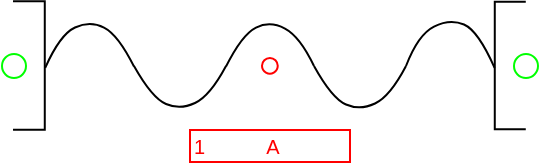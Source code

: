 <mxfile compressed="false" version="20.3.0" type="device">
  <diagram name="ND0001" id="MFOYhhMmj8T_fKkgA4PG">
    <mxGraphModel dx="563" dy="337" grid="1" gridSize="2" guides="1" tooltips="1" connect="1" arrows="1" fold="1" page="1" pageScale="1" pageWidth="1169" pageHeight="827" math="0" shadow="0">
      <root>
        <mxCell id="dfkppuf87gNgCVtLxSrG-0" />
        <mxCell id="dfkppuf87gNgCVtLxSrG-124" value="Connection" style="" parent="dfkppuf87gNgCVtLxSrG-0" />
        <object label="Connection" PipingConnector="Y" LabelConnector="N" SignalConnector="N" Direction="0" AuxiliaryConnector="N" id="LxGGCtFgPDuxwpYXM28w-0">
          <mxCell style="vsdxID=1407;fillColor=none;gradientColor=none;shape=stencil(rVFbDsIgEDwNnyQU4glqvcfGblsilmZBS28vZGMsxg9j/JvZmX1kR5g2TLCg0CpE8hdcbR8nYY5CaztPSDZmJEwnTDt4wpH8be6ZL1CcBV39vUxI3KdKh1YbswPTEzuBzlmiVGmKau9zUKM+jlJJQrJBko8QrZ+rrQ5oRJnXyMHBWElhRVx25ebnw/5zVvPFWRm83jxY5zilvf4eSy5xpKZ7AA==);strokeColor=#00FF00;strokeWidth=1;points=[[0.5,0.5,0,0,0]];labelBackgroundColor=none;rounded=0;html=1;whiteSpace=wrap;aspect=fixed;noLabel=1;snapToPoint=1;container=0;fontSize=16;" parent="dfkppuf87gNgCVtLxSrG-124" vertex="1">
            <mxGeometry x="426" y="138" width="12" height="12" as="geometry" />
          </mxCell>
        </object>
        <object label="Connection" PipingConnector="Y" LabelConnector="N" SignalConnector="N" Direction="180" AuxiliaryConnector="N" id="LxGGCtFgPDuxwpYXM28w-1">
          <mxCell style="vsdxID=1407;fillColor=none;gradientColor=none;shape=stencil(rVFbDsIgEDwNnyQU4glqvcfGblsilmZBS28vZGMsxg9j/JvZmX1kR5g2TLCg0CpE8hdcbR8nYY5CaztPSDZmJEwnTDt4wpH8be6ZL1CcBV39vUxI3KdKh1YbswPTEzuBzlmiVGmKau9zUKM+jlJJQrJBko8QrZ+rrQ5oRJnXyMHBWElhRVx25ebnw/5zVvPFWRm83jxY5zilvf4eSy5xpKZ7AA==);strokeColor=#00FF00;strokeWidth=1;points=[[0.5,0.5,0,0,0]];labelBackgroundColor=none;rounded=0;html=1;whiteSpace=wrap;aspect=fixed;noLabel=1;snapToPoint=1;container=0;fontSize=16;" parent="dfkppuf87gNgCVtLxSrG-124" vertex="1">
            <mxGeometry x="170" y="138" width="12" height="12" as="geometry" />
          </mxCell>
        </object>
        <mxCell id="dfkppuf87gNgCVtLxSrG-129" value="Label" style="" parent="dfkppuf87gNgCVtLxSrG-0" />
        <object label="%LabelLines%&amp;nbsp; &amp;nbsp; &amp;nbsp; &amp;nbsp; &amp;nbsp; &amp;nbsp;%LabelIndex%" placeholders="1" LabelLines="1" LabelIndex="A" id="8oln3En7BdZpSJeIlfM0-22">
          <mxCell style="rounded=0;whiteSpace=wrap;html=1;fillColor=none;strokeColor=#FF0000;fontColor=#FF0000;fontSize=10;align=left;noLabel=0;" parent="dfkppuf87gNgCVtLxSrG-129" vertex="1">
            <mxGeometry x="264" y="176" width="80" height="16" as="geometry" />
          </mxCell>
        </object>
        <mxCell id="dfkppuf87gNgCVtLxSrG-133" value="Origo" style="locked=1;" parent="dfkppuf87gNgCVtLxSrG-0" />
        <object label="origo" id="8oln3En7BdZpSJeIlfM0-21">
          <mxCell style="vsdxID=1407;fillColor=none;gradientColor=none;shape=stencil(rVFbDsIgEDwNnyQU4glqvcfGblsilmZBS28vZGMsxg9j/JvZmX1kR5g2TLCg0CpE8hdcbR8nYY5CaztPSDZmJEwnTDt4wpH8be6ZL1CcBV39vUxI3KdKh1YbswPTEzuBzlmiVGmKau9zUKM+jlJJQrJBko8QrZ+rrQ5oRJnXyMHBWElhRVx25ebnw/5zVvPFWRm83jxY5zilvf4eSy5xpKZ7AA==);strokeColor=#ff0000;strokeWidth=1;points=[[0.5,0.5,0,0,0]];labelBackgroundColor=none;rounded=0;html=1;whiteSpace=wrap;aspect=fixed;noLabel=1;snapToPoint=1;" parent="dfkppuf87gNgCVtLxSrG-133" vertex="1">
            <mxGeometry x="300.001" y="140" width="7.874" height="7.87" as="geometry" />
          </mxCell>
        </object>
        <object label="Symbol" Width="16" Height="4" UoM="mm" id="dfkppuf87gNgCVtLxSrG-134">
          <mxCell style="" parent="dfkppuf87gNgCVtLxSrG-0" />
        </object>
        <mxCell id="8oln3En7BdZpSJeIlfM0-13" value="" style="curved=1;endArrow=none;html=1;rounded=0;endFill=0;exitX=0.482;exitY=1.014;exitDx=0;exitDy=0;exitPerimeter=0;" parent="dfkppuf87gNgCVtLxSrG-134" source="8oln3En7BdZpSJeIlfM0-18" edge="1">
          <mxGeometry width="50" height="50" relative="1" as="geometry">
            <mxPoint x="192" y="146" as="sourcePoint" />
            <mxPoint x="236" y="144.26" as="targetPoint" />
            <Array as="points">
              <mxPoint x="199" y="128.26" />
              <mxPoint x="214" y="121.26" />
              <mxPoint x="228" y="128.26" />
            </Array>
          </mxGeometry>
        </mxCell>
        <mxCell id="8oln3En7BdZpSJeIlfM0-18" value="" style="shape=partialRectangle;whiteSpace=wrap;html=1;bottom=1;right=1;left=1;top=0;fillColor=none;routingCenterX=-0.5;rotation=-90;rounded=0;" parent="dfkppuf87gNgCVtLxSrG-134" vertex="1">
          <mxGeometry x="151.6" y="136.06" width="64.2" height="15.38" as="geometry" />
        </mxCell>
        <mxCell id="8oln3En7BdZpSJeIlfM0-14" value="" style="curved=1;endArrow=none;html=1;rounded=0;endFill=0;" parent="dfkppuf87gNgCVtLxSrG-134" edge="1">
          <mxGeometry width="50" height="50" relative="1" as="geometry">
            <mxPoint x="372" y="144" as="sourcePoint" />
            <mxPoint x="326" y="144" as="targetPoint" />
            <Array as="points">
              <mxPoint x="364" y="159.26" />
              <mxPoint x="349" y="166.26" />
              <mxPoint x="335" y="160.26" />
            </Array>
          </mxGeometry>
        </mxCell>
        <mxCell id="8oln3En7BdZpSJeIlfM0-15" value="" style="curved=1;endArrow=none;html=1;rounded=0;endFill=0;" parent="dfkppuf87gNgCVtLxSrG-134" edge="1">
          <mxGeometry width="50" height="50" relative="1" as="geometry">
            <mxPoint x="326" y="144" as="sourcePoint" />
            <mxPoint x="282" y="144.26" as="targetPoint" />
            <Array as="points">
              <mxPoint x="319" y="129.26" />
              <mxPoint x="304" y="121.26" />
              <mxPoint x="290" y="128.26" />
            </Array>
          </mxGeometry>
        </mxCell>
        <mxCell id="8oln3En7BdZpSJeIlfM0-17" value="" style="curved=1;endArrow=none;html=1;rounded=0;endFill=0;entryX=0.482;entryY=1.006;entryDx=0;entryDy=0;entryPerimeter=0;" parent="dfkppuf87gNgCVtLxSrG-134" target="8oln3En7BdZpSJeIlfM0-20" edge="1">
          <mxGeometry width="50" height="50" relative="1" as="geometry">
            <mxPoint x="372" y="144" as="sourcePoint" />
            <mxPoint x="416" y="143.26" as="targetPoint" />
            <Array as="points">
              <mxPoint x="378" y="128.26" />
              <mxPoint x="394" y="120.26" />
              <mxPoint x="408" y="126.26" />
            </Array>
          </mxGeometry>
        </mxCell>
        <mxCell id="8oln3En7BdZpSJeIlfM0-20" value="" style="shape=partialRectangle;whiteSpace=wrap;html=1;bottom=1;right=1;left=1;top=0;fillColor=none;routingCenterX=-0.5;rotation=-90;flipV=1;rounded=0;" parent="dfkppuf87gNgCVtLxSrG-134" vertex="1">
          <mxGeometry x="392" y="136.26" width="63.781" height="15" as="geometry" />
        </mxCell>
        <mxCell id="olqokFl8gsaJD70p5VRd-3" value="" style="curved=1;endArrow=none;html=1;rounded=0;endFill=0;" parent="dfkppuf87gNgCVtLxSrG-134" edge="1">
          <mxGeometry width="50" height="50" relative="1" as="geometry">
            <mxPoint x="282.0" y="144" as="sourcePoint" />
            <mxPoint x="236" y="144" as="targetPoint" />
            <Array as="points">
              <mxPoint x="274" y="159" />
              <mxPoint x="259" y="166" />
              <mxPoint x="245" y="160" />
            </Array>
          </mxGeometry>
        </mxCell>
      </root>
    </mxGraphModel>
  </diagram>
</mxfile>
